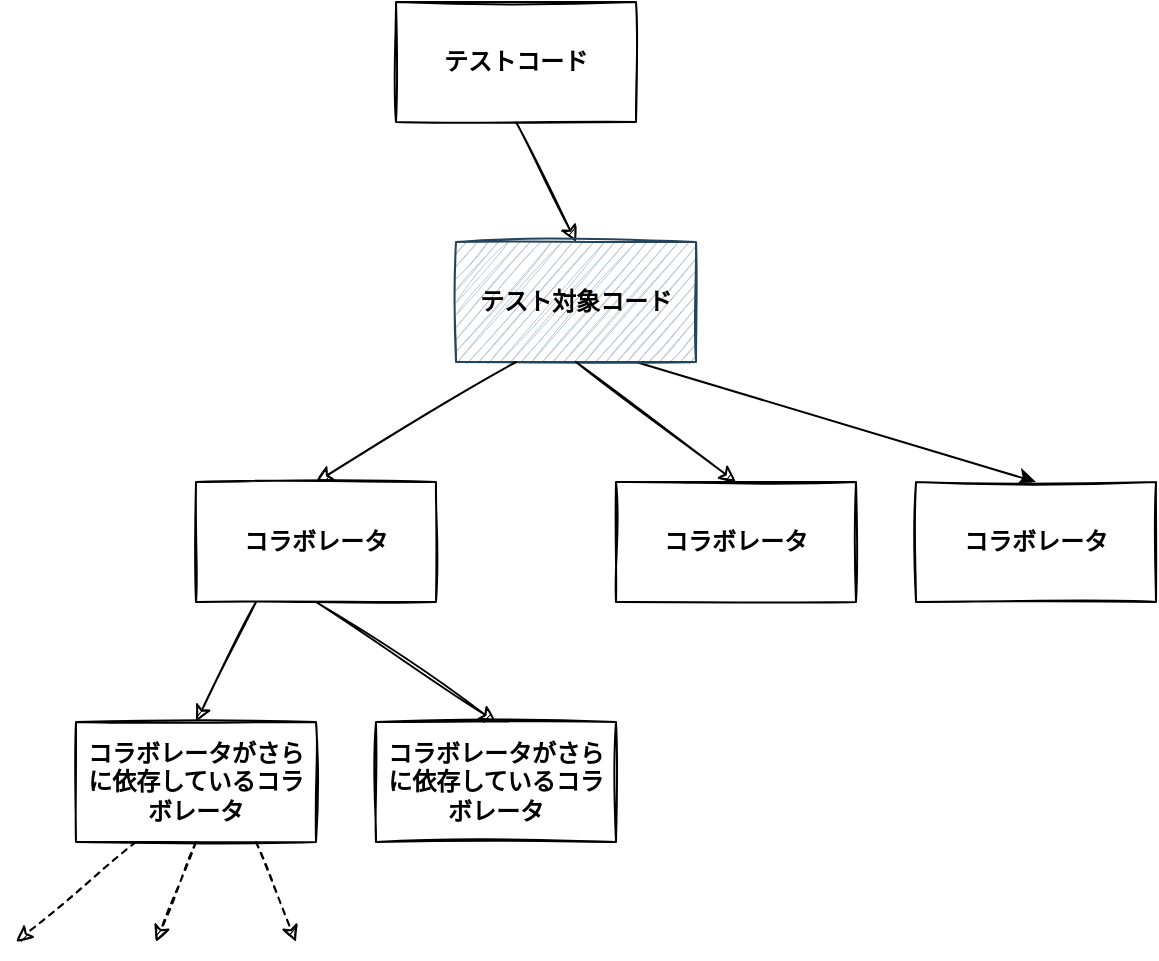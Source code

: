 <mxfile version="15.4.0" type="device"><diagram id="dlmrQcDGN5NP93AtYrb9" name="ページ1"><mxGraphModel dx="1088" dy="688" grid="1" gridSize="10" guides="1" tooltips="1" connect="1" arrows="1" fold="1" page="1" pageScale="1" pageWidth="827" pageHeight="1169" math="0" shadow="0"><root><mxCell id="0"/><mxCell id="1" parent="0"/><mxCell id="ovtiRLYMgSVBejG-Xq6q-4" style="rounded=0;orthogonalLoop=1;jettySize=auto;html=1;exitX=0.5;exitY=1;exitDx=0;exitDy=0;entryX=0.5;entryY=0;entryDx=0;entryDy=0;sketch=1;fontStyle=1" parent="1" source="ovtiRLYMgSVBejG-Xq6q-1" target="ovtiRLYMgSVBejG-Xq6q-2" edge="1"><mxGeometry relative="1" as="geometry"/></mxCell><mxCell id="ovtiRLYMgSVBejG-Xq6q-1" value="テストコード" style="rounded=0;whiteSpace=wrap;html=1;sketch=1;fontStyle=1" parent="1" vertex="1"><mxGeometry x="280" y="40" width="120" height="60" as="geometry"/></mxCell><mxCell id="PfcFj-h0KHgEaOadYBOw-13" style="edgeStyle=none;rounded=0;orthogonalLoop=1;jettySize=auto;html=1;exitX=0.75;exitY=1;exitDx=0;exitDy=0;entryX=0.5;entryY=0;entryDx=0;entryDy=0;" parent="1" source="ovtiRLYMgSVBejG-Xq6q-2" target="PfcFj-h0KHgEaOadYBOw-12" edge="1"><mxGeometry relative="1" as="geometry"/></mxCell><mxCell id="ovtiRLYMgSVBejG-Xq6q-2" value="テスト対象コード" style="rounded=0;whiteSpace=wrap;html=1;sketch=1;fillColor=#bac8d3;strokeColor=#23445d;fontStyle=1" parent="1" vertex="1"><mxGeometry x="310" y="160" width="120" height="60" as="geometry"/></mxCell><mxCell id="PfcFj-h0KHgEaOadYBOw-1" value="コラボレータ" style="rounded=0;whiteSpace=wrap;html=1;sketch=1;fontStyle=1" parent="1" vertex="1"><mxGeometry x="180" y="280" width="120" height="60" as="geometry"/></mxCell><mxCell id="PfcFj-h0KHgEaOadYBOw-2" style="rounded=0;orthogonalLoop=1;jettySize=auto;html=1;exitX=0.25;exitY=1;exitDx=0;exitDy=0;entryX=0.5;entryY=0;entryDx=0;entryDy=0;sketch=1;fontStyle=1" parent="1" source="ovtiRLYMgSVBejG-Xq6q-2" target="PfcFj-h0KHgEaOadYBOw-1" edge="1"><mxGeometry relative="1" as="geometry"><mxPoint x="350" y="110" as="sourcePoint"/><mxPoint x="380" y="170" as="targetPoint"/></mxGeometry></mxCell><mxCell id="PfcFj-h0KHgEaOadYBOw-3" value="コラボレータ" style="rounded=0;whiteSpace=wrap;html=1;sketch=1;fontStyle=1" parent="1" vertex="1"><mxGeometry x="390" y="280" width="120" height="60" as="geometry"/></mxCell><mxCell id="PfcFj-h0KHgEaOadYBOw-4" style="rounded=0;orthogonalLoop=1;jettySize=auto;html=1;exitX=0.5;exitY=1;exitDx=0;exitDy=0;entryX=0.5;entryY=0;entryDx=0;entryDy=0;sketch=1;fontStyle=1" parent="1" source="ovtiRLYMgSVBejG-Xq6q-2" target="PfcFj-h0KHgEaOadYBOw-3" edge="1"><mxGeometry relative="1" as="geometry"><mxPoint x="350" y="230" as="sourcePoint"/><mxPoint x="250" y="290" as="targetPoint"/></mxGeometry></mxCell><mxCell id="PfcFj-h0KHgEaOadYBOw-5" value="コラボレータがさらに依存しているコラボレータ" style="rounded=0;whiteSpace=wrap;html=1;sketch=1;fontStyle=1" parent="1" vertex="1"><mxGeometry x="120" y="400" width="120" height="60" as="geometry"/></mxCell><mxCell id="PfcFj-h0KHgEaOadYBOw-7" value="コラボレータがさらに依存しているコラボレータ" style="rounded=0;whiteSpace=wrap;html=1;sketch=1;fontStyle=1" parent="1" vertex="1"><mxGeometry x="270" y="400" width="120" height="60" as="geometry"/></mxCell><mxCell id="PfcFj-h0KHgEaOadYBOw-10" style="rounded=0;orthogonalLoop=1;jettySize=auto;html=1;exitX=0.25;exitY=1;exitDx=0;exitDy=0;entryX=0.5;entryY=0;entryDx=0;entryDy=0;sketch=1;fontStyle=1" parent="1" source="PfcFj-h0KHgEaOadYBOw-1" target="PfcFj-h0KHgEaOadYBOw-5" edge="1"><mxGeometry relative="1" as="geometry"><mxPoint x="350" y="230" as="sourcePoint"/><mxPoint x="250" y="290" as="targetPoint"/></mxGeometry></mxCell><mxCell id="PfcFj-h0KHgEaOadYBOw-11" style="rounded=0;orthogonalLoop=1;jettySize=auto;html=1;exitX=0.5;exitY=1;exitDx=0;exitDy=0;entryX=0.5;entryY=0;entryDx=0;entryDy=0;sketch=1;fontStyle=1" parent="1" source="PfcFj-h0KHgEaOadYBOw-1" target="PfcFj-h0KHgEaOadYBOw-7" edge="1"><mxGeometry relative="1" as="geometry"><mxPoint x="220" y="350" as="sourcePoint"/><mxPoint x="190" y="410" as="targetPoint"/></mxGeometry></mxCell><mxCell id="PfcFj-h0KHgEaOadYBOw-12" value="コラボレータ" style="rounded=0;whiteSpace=wrap;html=1;sketch=1;fontStyle=1" parent="1" vertex="1"><mxGeometry x="540" y="280" width="120" height="60" as="geometry"/></mxCell><mxCell id="PfcFj-h0KHgEaOadYBOw-16" style="rounded=0;orthogonalLoop=1;jettySize=auto;html=1;exitX=0.5;exitY=1;exitDx=0;exitDy=0;sketch=1;fontStyle=1;dashed=1;" parent="1" source="PfcFj-h0KHgEaOadYBOw-5" edge="1"><mxGeometry relative="1" as="geometry"><mxPoint x="340" y="470" as="sourcePoint"/><mxPoint x="160" y="510" as="targetPoint"/></mxGeometry></mxCell><mxCell id="PfcFj-h0KHgEaOadYBOw-17" style="rounded=0;orthogonalLoop=1;jettySize=auto;html=1;exitX=0.75;exitY=1;exitDx=0;exitDy=0;sketch=1;fontStyle=1;dashed=1;" parent="1" source="PfcFj-h0KHgEaOadYBOw-5" edge="1"><mxGeometry relative="1" as="geometry"><mxPoint x="190" y="470" as="sourcePoint"/><mxPoint x="230" y="510" as="targetPoint"/></mxGeometry></mxCell><mxCell id="PfcFj-h0KHgEaOadYBOw-18" style="rounded=0;orthogonalLoop=1;jettySize=auto;html=1;exitX=0.25;exitY=1;exitDx=0;exitDy=0;sketch=1;fontStyle=1;dashed=1;" parent="1" source="PfcFj-h0KHgEaOadYBOw-5" edge="1"><mxGeometry relative="1" as="geometry"><mxPoint x="190" y="470" as="sourcePoint"/><mxPoint x="90" y="510" as="targetPoint"/></mxGeometry></mxCell></root></mxGraphModel></diagram></mxfile>
